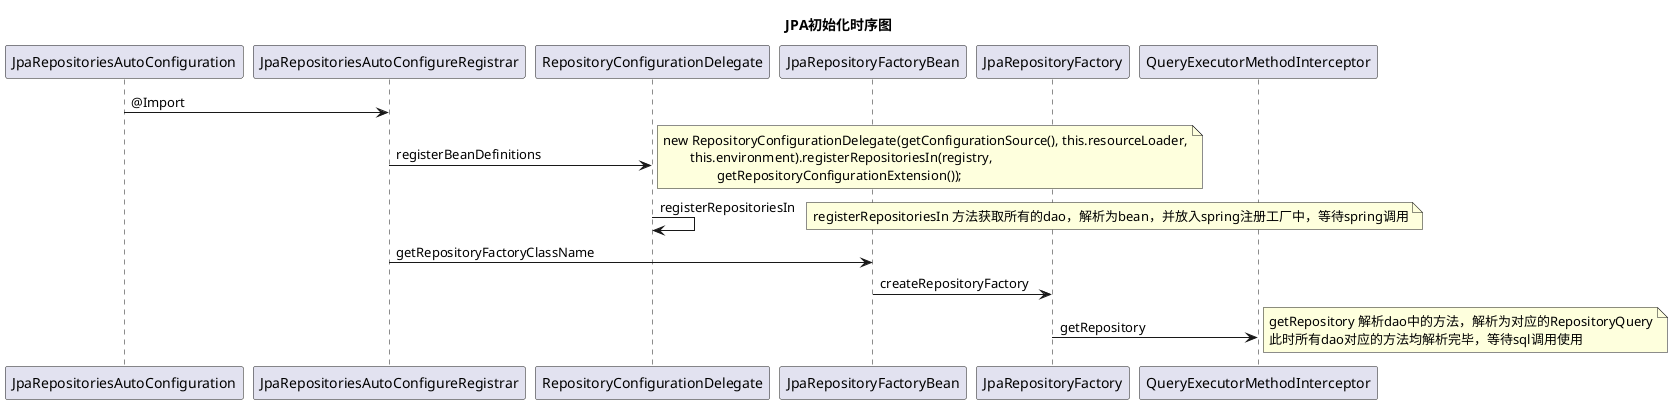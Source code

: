 @startuml

title JPA初始化时序图

JpaRepositoriesAutoConfiguration -> JpaRepositoriesAutoConfigureRegistrar: @Import

JpaRepositoriesAutoConfigureRegistrar -> RepositoryConfigurationDelegate: registerBeanDefinitions
note right
new RepositoryConfigurationDelegate(getConfigurationSource(), this.resourceLoader,
        this.environment).registerRepositoriesIn(registry,
                getRepositoryConfigurationExtension());
end note

RepositoryConfigurationDelegate -> RepositoryConfigurationDelegate: registerRepositoriesIn
note right
registerRepositoriesIn 方法获取所有的dao，解析为bean，并放入spring注册工厂中，等待spring调用
end note

JpaRepositoriesAutoConfigureRegistrar -> JpaRepositoryFactoryBean: getRepositoryFactoryClassName

JpaRepositoryFactoryBean -> JpaRepositoryFactory: createRepositoryFactory

JpaRepositoryFactory -> QueryExecutorMethodInterceptor: getRepository
note right
getRepository 解析dao中的方法，解析为对应的RepositoryQuery
此时所有dao对应的方法均解析完毕，等待sql调用使用
end note

@enduml